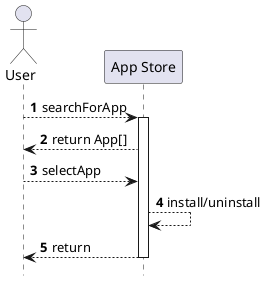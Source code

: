 @startuml

autonumber
hide footbox

actor user as "User"
participant appStore as "App Store"

user --> appStore++: searchForApp
appStore --> user: return App[]
user --> appStore: selectApp
appStore --> appStore: install/uninstall
appStore --> user--: return

@enduml